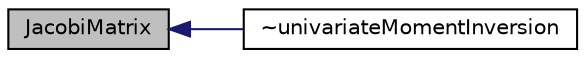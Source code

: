 digraph "JacobiMatrix"
{
  bgcolor="transparent";
  edge [fontname="Helvetica",fontsize="10",labelfontname="Helvetica",labelfontsize="10"];
  node [fontname="Helvetica",fontsize="10",shape=record];
  rankdir="LR";
  Node1 [label="JacobiMatrix",height=0.2,width=0.4,color="black", fillcolor="grey75", style="filled", fontcolor="black"];
  Node1 -> Node2 [dir="back",color="midnightblue",fontsize="10",style="solid",fontname="Helvetica"];
  Node2 [label="~univariateMomentInversion",height=0.2,width=0.4,color="black",URL="$a00169.html#a3d81ad6e9bef5d0e56c866331fea31a8",tooltip="Destructor. "];
}
